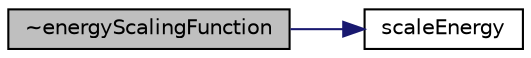 digraph "~energyScalingFunction"
{
  bgcolor="transparent";
  edge [fontname="Helvetica",fontsize="10",labelfontname="Helvetica",labelfontsize="10"];
  node [fontname="Helvetica",fontsize="10",shape=record];
  rankdir="LR";
  Node1 [label="~energyScalingFunction",height=0.2,width=0.4,color="black", fillcolor="grey75", style="filled", fontcolor="black"];
  Node1 -> Node2 [color="midnightblue",fontsize="10",style="solid",fontname="Helvetica"];
  Node2 [label="scaleEnergy",height=0.2,width=0.4,color="black",URL="$a00644.html#ac116f2c462a633f2379899c5ecec763d"];
}
